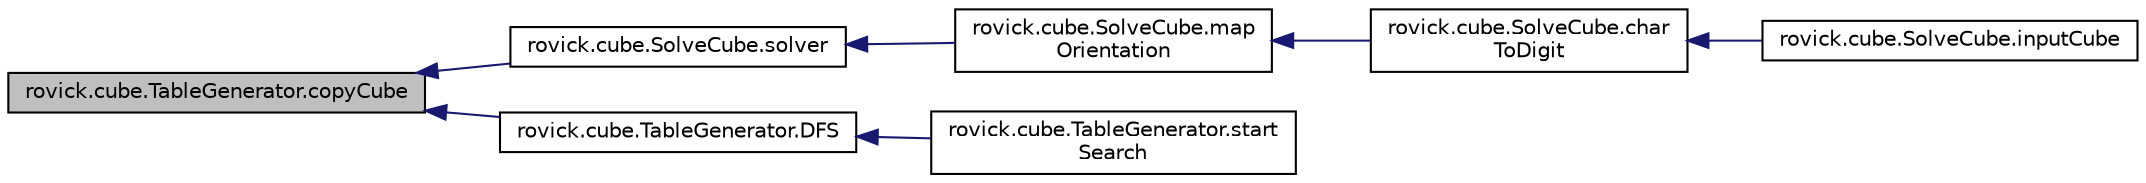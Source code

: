 digraph "rovick.cube.TableGenerator.copyCube"
{
  edge [fontname="Helvetica",fontsize="10",labelfontname="Helvetica",labelfontsize="10"];
  node [fontname="Helvetica",fontsize="10",shape=record];
  rankdir="LR";
  Node7 [label="rovick.cube.TableGenerator.copyCube",height=0.2,width=0.4,color="black", fillcolor="grey75", style="filled", fontcolor="black"];
  Node7 -> Node8 [dir="back",color="midnightblue",fontsize="10",style="solid",fontname="Helvetica"];
  Node8 [label="rovick.cube.SolveCube.solver",height=0.2,width=0.4,color="black", fillcolor="white", style="filled",URL="$classrovick_1_1cube_1_1_solve_cube.html#a9a969e385373fe8f0217e9829e66e6cf"];
  Node8 -> Node9 [dir="back",color="midnightblue",fontsize="10",style="solid",fontname="Helvetica"];
  Node9 [label="rovick.cube.SolveCube.map\lOrientation",height=0.2,width=0.4,color="black", fillcolor="white", style="filled",URL="$classrovick_1_1cube_1_1_solve_cube.html#a186c3856f2f6f22ad25603acb34dc02d"];
  Node9 -> Node10 [dir="back",color="midnightblue",fontsize="10",style="solid",fontname="Helvetica"];
  Node10 [label="rovick.cube.SolveCube.char\lToDigit",height=0.2,width=0.4,color="black", fillcolor="white", style="filled",URL="$classrovick_1_1cube_1_1_solve_cube.html#ae6f74be0cc32d8458729dc7715ff2472"];
  Node10 -> Node11 [dir="back",color="midnightblue",fontsize="10",style="solid",fontname="Helvetica"];
  Node11 [label="rovick.cube.SolveCube.inputCube",height=0.2,width=0.4,color="black", fillcolor="white", style="filled",URL="$classrovick_1_1cube_1_1_solve_cube.html#a0b75106bf364319322356e23b5527670"];
  Node7 -> Node12 [dir="back",color="midnightblue",fontsize="10",style="solid",fontname="Helvetica"];
  Node12 [label="rovick.cube.TableGenerator.DFS",height=0.2,width=0.4,color="black", fillcolor="white", style="filled",URL="$classrovick_1_1cube_1_1_table_generator.html#ab2a3b42521b195eb72ede46828af6ae6"];
  Node12 -> Node13 [dir="back",color="midnightblue",fontsize="10",style="solid",fontname="Helvetica"];
  Node13 [label="rovick.cube.TableGenerator.start\lSearch",height=0.2,width=0.4,color="black", fillcolor="white", style="filled",URL="$classrovick_1_1cube_1_1_table_generator.html#a9e2643c8acf49581fcefe31d84cfeb1c"];
}
